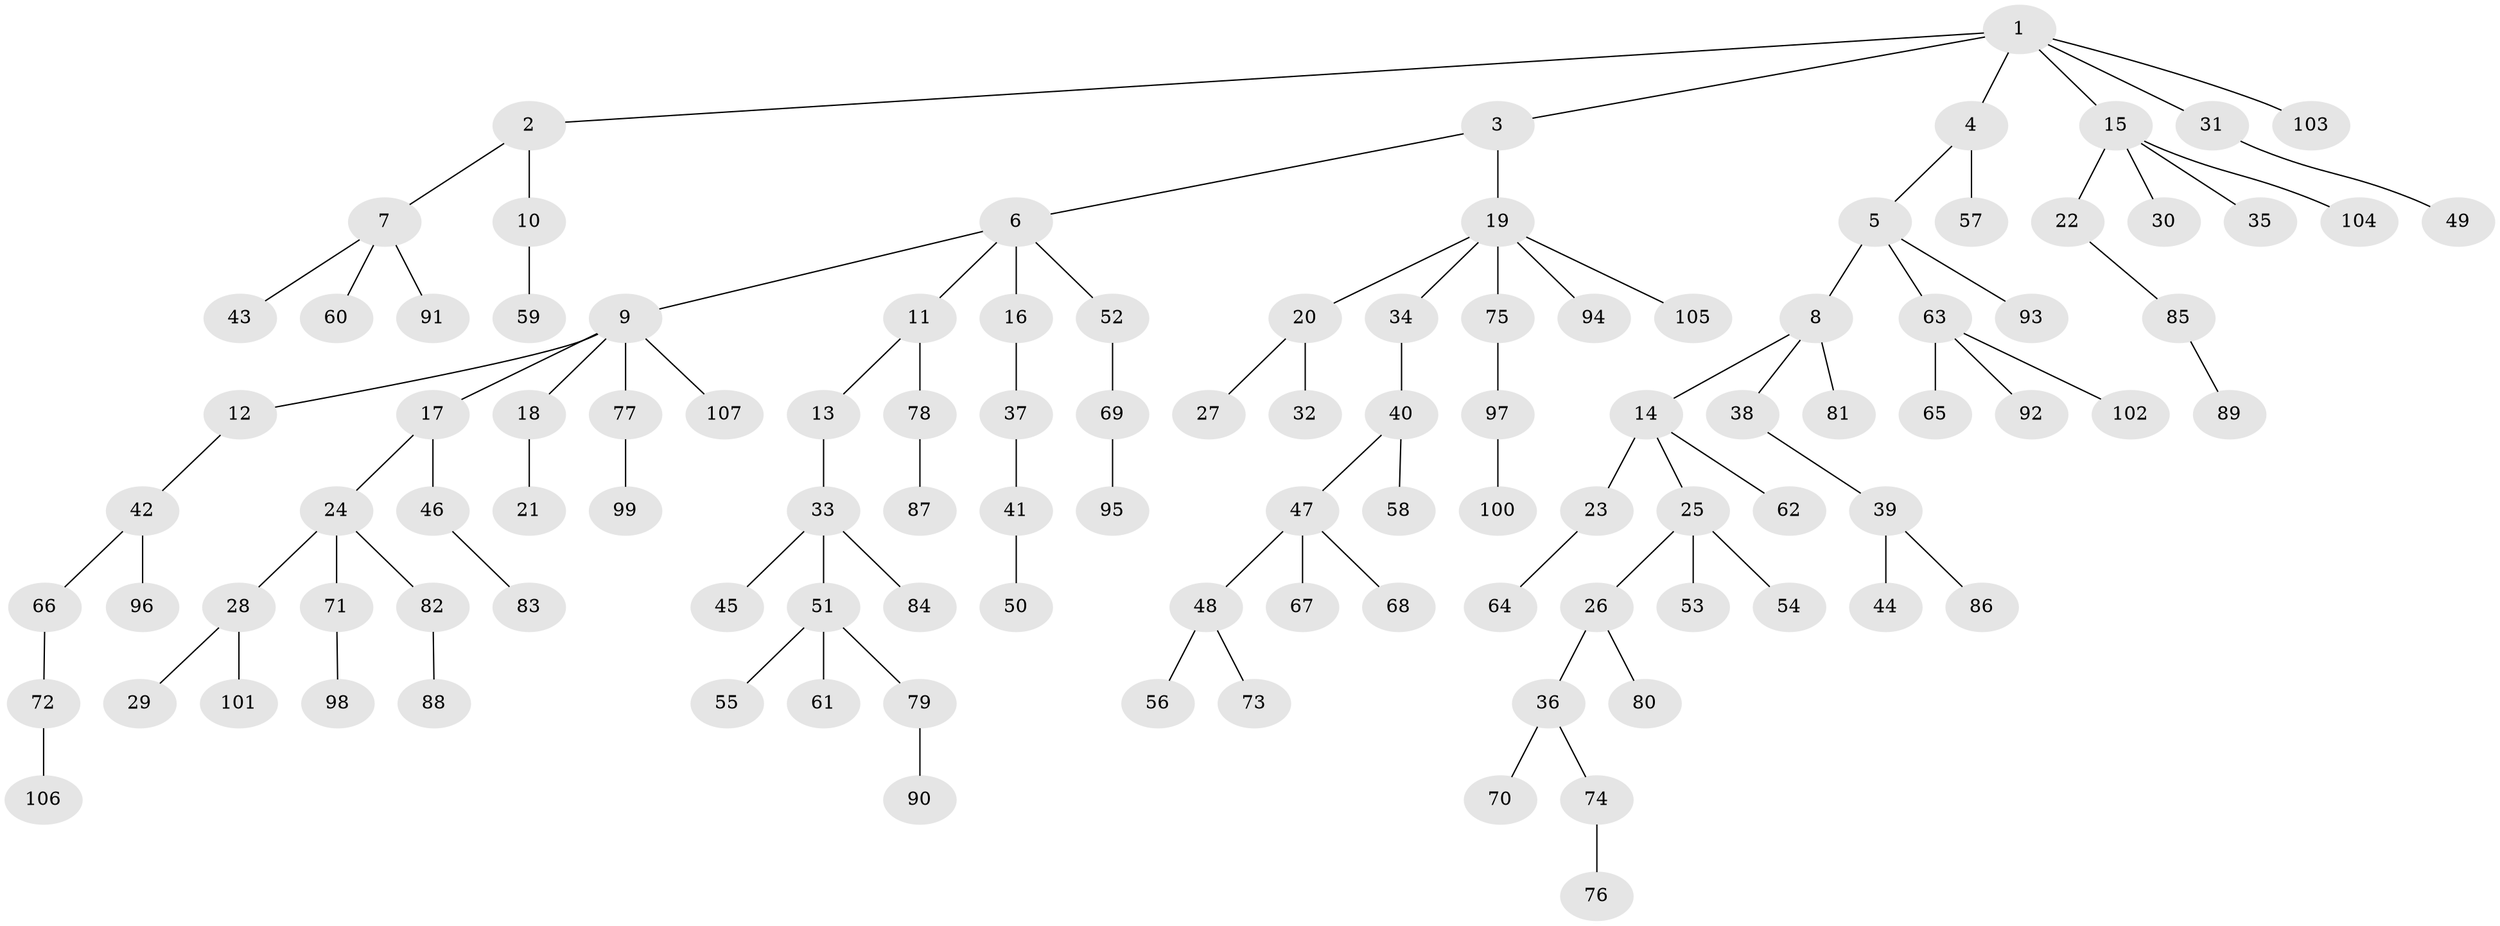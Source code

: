 // Generated by graph-tools (version 1.1) at 2025/02/03/09/25 03:02:24]
// undirected, 107 vertices, 106 edges
graph export_dot {
graph [start="1"]
  node [color=gray90,style=filled];
  1;
  2;
  3;
  4;
  5;
  6;
  7;
  8;
  9;
  10;
  11;
  12;
  13;
  14;
  15;
  16;
  17;
  18;
  19;
  20;
  21;
  22;
  23;
  24;
  25;
  26;
  27;
  28;
  29;
  30;
  31;
  32;
  33;
  34;
  35;
  36;
  37;
  38;
  39;
  40;
  41;
  42;
  43;
  44;
  45;
  46;
  47;
  48;
  49;
  50;
  51;
  52;
  53;
  54;
  55;
  56;
  57;
  58;
  59;
  60;
  61;
  62;
  63;
  64;
  65;
  66;
  67;
  68;
  69;
  70;
  71;
  72;
  73;
  74;
  75;
  76;
  77;
  78;
  79;
  80;
  81;
  82;
  83;
  84;
  85;
  86;
  87;
  88;
  89;
  90;
  91;
  92;
  93;
  94;
  95;
  96;
  97;
  98;
  99;
  100;
  101;
  102;
  103;
  104;
  105;
  106;
  107;
  1 -- 2;
  1 -- 3;
  1 -- 4;
  1 -- 15;
  1 -- 31;
  1 -- 103;
  2 -- 7;
  2 -- 10;
  3 -- 6;
  3 -- 19;
  4 -- 5;
  4 -- 57;
  5 -- 8;
  5 -- 63;
  5 -- 93;
  6 -- 9;
  6 -- 11;
  6 -- 16;
  6 -- 52;
  7 -- 43;
  7 -- 60;
  7 -- 91;
  8 -- 14;
  8 -- 38;
  8 -- 81;
  9 -- 12;
  9 -- 17;
  9 -- 18;
  9 -- 77;
  9 -- 107;
  10 -- 59;
  11 -- 13;
  11 -- 78;
  12 -- 42;
  13 -- 33;
  14 -- 23;
  14 -- 25;
  14 -- 62;
  15 -- 22;
  15 -- 30;
  15 -- 35;
  15 -- 104;
  16 -- 37;
  17 -- 24;
  17 -- 46;
  18 -- 21;
  19 -- 20;
  19 -- 34;
  19 -- 75;
  19 -- 94;
  19 -- 105;
  20 -- 27;
  20 -- 32;
  22 -- 85;
  23 -- 64;
  24 -- 28;
  24 -- 71;
  24 -- 82;
  25 -- 26;
  25 -- 53;
  25 -- 54;
  26 -- 36;
  26 -- 80;
  28 -- 29;
  28 -- 101;
  31 -- 49;
  33 -- 45;
  33 -- 51;
  33 -- 84;
  34 -- 40;
  36 -- 70;
  36 -- 74;
  37 -- 41;
  38 -- 39;
  39 -- 44;
  39 -- 86;
  40 -- 47;
  40 -- 58;
  41 -- 50;
  42 -- 66;
  42 -- 96;
  46 -- 83;
  47 -- 48;
  47 -- 67;
  47 -- 68;
  48 -- 56;
  48 -- 73;
  51 -- 55;
  51 -- 61;
  51 -- 79;
  52 -- 69;
  63 -- 65;
  63 -- 92;
  63 -- 102;
  66 -- 72;
  69 -- 95;
  71 -- 98;
  72 -- 106;
  74 -- 76;
  75 -- 97;
  77 -- 99;
  78 -- 87;
  79 -- 90;
  82 -- 88;
  85 -- 89;
  97 -- 100;
}
